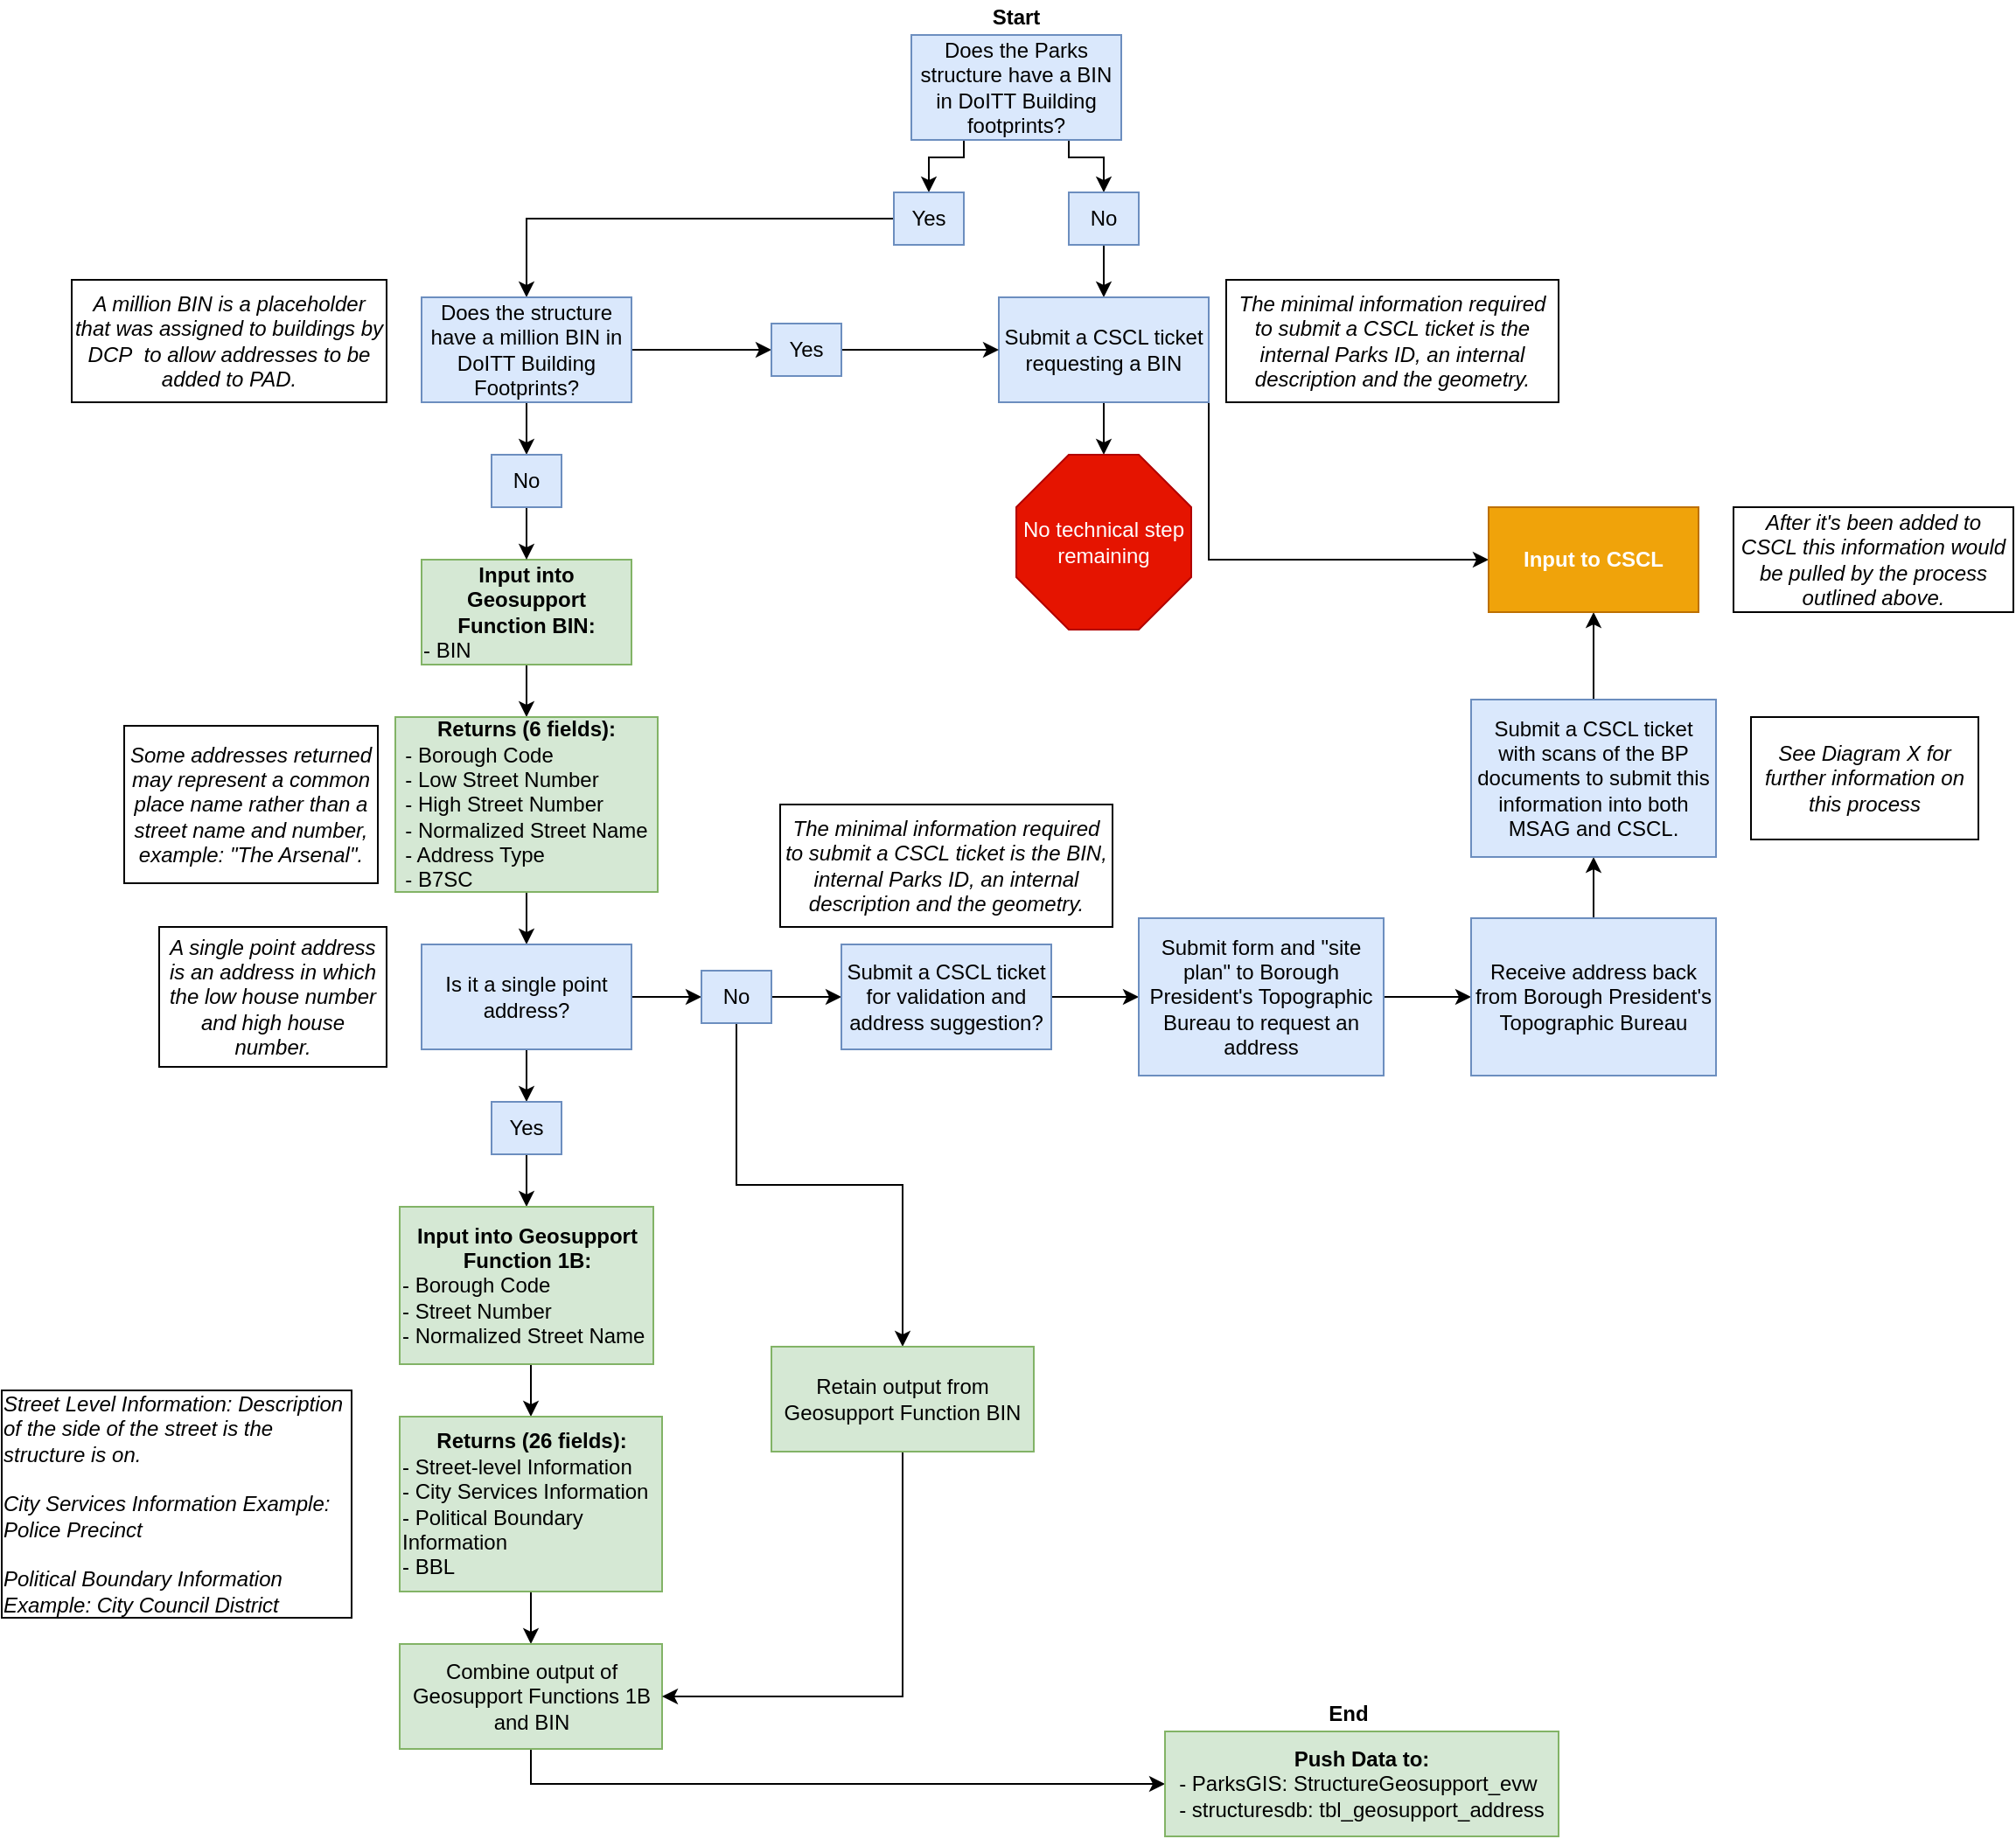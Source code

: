 <mxfile version="13.5.9" type="github">
  <diagram id="P0ZCVF98Ue42GssgXytQ" name="Page-1">
    <mxGraphModel dx="2272" dy="794" grid="1" gridSize="10" guides="1" tooltips="1" connect="1" arrows="1" fold="1" page="1" pageScale="1" pageWidth="850" pageHeight="1100" math="0" shadow="0">
      <root>
        <mxCell id="0" />
        <mxCell id="1" parent="0" />
        <mxCell id="Gs7SRbzFLweDe3SecU4g-5" style="edgeStyle=orthogonalEdgeStyle;rounded=0;orthogonalLoop=1;jettySize=auto;html=1;exitX=0.25;exitY=1;exitDx=0;exitDy=0;entryX=0.5;entryY=0;entryDx=0;entryDy=0;" edge="1" parent="1" source="Gs7SRbzFLweDe3SecU4g-1" target="Gs7SRbzFLweDe3SecU4g-3">
          <mxGeometry relative="1" as="geometry">
            <Array as="points">
              <mxPoint x="310" y="140" />
              <mxPoint x="290" y="140" />
            </Array>
          </mxGeometry>
        </mxCell>
        <mxCell id="Gs7SRbzFLweDe3SecU4g-6" style="edgeStyle=orthogonalEdgeStyle;rounded=0;orthogonalLoop=1;jettySize=auto;html=1;exitX=0.75;exitY=1;exitDx=0;exitDy=0;entryX=0.5;entryY=0;entryDx=0;entryDy=0;" edge="1" parent="1" source="Gs7SRbzFLweDe3SecU4g-1" target="Gs7SRbzFLweDe3SecU4g-4">
          <mxGeometry relative="1" as="geometry">
            <Array as="points">
              <mxPoint x="370" y="140" />
              <mxPoint x="390" y="140" />
            </Array>
          </mxGeometry>
        </mxCell>
        <mxCell id="Gs7SRbzFLweDe3SecU4g-1" value="Does the Parks structure have a BIN in DoITT Building footprints?" style="rounded=0;whiteSpace=wrap;html=1;fillColor=#dae8fc;strokeColor=#6c8ebf;" vertex="1" parent="1">
          <mxGeometry x="280" y="70" width="120" height="60" as="geometry" />
        </mxCell>
        <mxCell id="Gs7SRbzFLweDe3SecU4g-24" style="edgeStyle=orthogonalEdgeStyle;rounded=0;orthogonalLoop=1;jettySize=auto;html=1;exitX=0.5;exitY=1;exitDx=0;exitDy=0;entryX=0.5;entryY=0;entryDx=0;entryDy=0;" edge="1" parent="1" source="Gs7SRbzFLweDe3SecU4g-2" target="Gs7SRbzFLweDe3SecU4g-23">
          <mxGeometry relative="1" as="geometry" />
        </mxCell>
        <mxCell id="Gs7SRbzFLweDe3SecU4g-2" value="&lt;b&gt;Input&amp;nbsp;into Geosupport Function BIN:&lt;br&gt;&lt;div style=&quot;text-align: left&quot;&gt;&lt;span style=&quot;font-weight: normal&quot;&gt;- BIN&lt;/span&gt;&lt;/div&gt;&lt;/b&gt;" style="rounded=0;whiteSpace=wrap;html=1;fillColor=#d5e8d4;strokeColor=#82b366;" vertex="1" parent="1">
          <mxGeometry y="370" width="120" height="60" as="geometry" />
        </mxCell>
        <mxCell id="Gs7SRbzFLweDe3SecU4g-16" style="edgeStyle=orthogonalEdgeStyle;rounded=0;orthogonalLoop=1;jettySize=auto;html=1;exitX=0;exitY=0.5;exitDx=0;exitDy=0;" edge="1" parent="1" source="Gs7SRbzFLweDe3SecU4g-3" target="Gs7SRbzFLweDe3SecU4g-14">
          <mxGeometry relative="1" as="geometry" />
        </mxCell>
        <mxCell id="Gs7SRbzFLweDe3SecU4g-3" value="Yes" style="rounded=0;whiteSpace=wrap;html=1;fillColor=#dae8fc;strokeColor=#6c8ebf;" vertex="1" parent="1">
          <mxGeometry x="270" y="160" width="40" height="30" as="geometry" />
        </mxCell>
        <mxCell id="Gs7SRbzFLweDe3SecU4g-12" style="edgeStyle=orthogonalEdgeStyle;rounded=0;orthogonalLoop=1;jettySize=auto;html=1;exitX=0.5;exitY=1;exitDx=0;exitDy=0;entryX=0.5;entryY=0;entryDx=0;entryDy=0;" edge="1" parent="1" source="Gs7SRbzFLweDe3SecU4g-4" target="Gs7SRbzFLweDe3SecU4g-7">
          <mxGeometry relative="1" as="geometry" />
        </mxCell>
        <mxCell id="Gs7SRbzFLweDe3SecU4g-4" value="No" style="rounded=0;whiteSpace=wrap;html=1;fillColor=#dae8fc;strokeColor=#6c8ebf;" vertex="1" parent="1">
          <mxGeometry x="370" y="160" width="40" height="30" as="geometry" />
        </mxCell>
        <mxCell id="Gs7SRbzFLweDe3SecU4g-13" style="edgeStyle=orthogonalEdgeStyle;rounded=0;orthogonalLoop=1;jettySize=auto;html=1;exitX=0.5;exitY=1;exitDx=0;exitDy=0;entryX=0.5;entryY=0;entryDx=0;entryDy=0;entryPerimeter=0;" edge="1" parent="1" source="Gs7SRbzFLweDe3SecU4g-7" target="Gs7SRbzFLweDe3SecU4g-9">
          <mxGeometry relative="1" as="geometry" />
        </mxCell>
        <mxCell id="Gs7SRbzFLweDe3SecU4g-66" style="edgeStyle=orthogonalEdgeStyle;rounded=0;orthogonalLoop=1;jettySize=auto;html=1;exitX=0.75;exitY=1;exitDx=0;exitDy=0;entryX=0;entryY=0.5;entryDx=0;entryDy=0;" edge="1" parent="1" source="Gs7SRbzFLweDe3SecU4g-7" target="Gs7SRbzFLweDe3SecU4g-64">
          <mxGeometry relative="1" as="geometry">
            <Array as="points">
              <mxPoint x="450" y="280" />
              <mxPoint x="450" y="370" />
            </Array>
          </mxGeometry>
        </mxCell>
        <mxCell id="Gs7SRbzFLweDe3SecU4g-7" value="Submit a CSCL ticket requesting a BIN" style="rounded=0;whiteSpace=wrap;html=1;fillColor=#dae8fc;strokeColor=#6c8ebf;" vertex="1" parent="1">
          <mxGeometry x="330" y="220" width="120" height="60" as="geometry" />
        </mxCell>
        <mxCell id="Gs7SRbzFLweDe3SecU4g-9" value="No technical step remaining" style="whiteSpace=wrap;html=1;shape=mxgraph.basic.octagon2;align=center;verticalAlign=middle;dx=15;fillColor=#e51400;strokeColor=#B20000;fontColor=#ffffff;" vertex="1" parent="1">
          <mxGeometry x="340" y="310" width="100" height="100" as="geometry" />
        </mxCell>
        <mxCell id="Gs7SRbzFLweDe3SecU4g-11" value="&lt;i&gt;The minimal information required to submit a CSCL ticket is the internal Parks ID, an internal description and the geometry.&lt;/i&gt;" style="rounded=0;whiteSpace=wrap;html=1;" vertex="1" parent="1">
          <mxGeometry x="460" y="210" width="190" height="70" as="geometry" />
        </mxCell>
        <mxCell id="Gs7SRbzFLweDe3SecU4g-18" style="edgeStyle=orthogonalEdgeStyle;rounded=0;orthogonalLoop=1;jettySize=auto;html=1;exitX=1;exitY=0.5;exitDx=0;exitDy=0;entryX=0;entryY=0.5;entryDx=0;entryDy=0;" edge="1" parent="1" source="Gs7SRbzFLweDe3SecU4g-14" target="Gs7SRbzFLweDe3SecU4g-17">
          <mxGeometry relative="1" as="geometry" />
        </mxCell>
        <mxCell id="Gs7SRbzFLweDe3SecU4g-21" style="edgeStyle=orthogonalEdgeStyle;rounded=0;orthogonalLoop=1;jettySize=auto;html=1;exitX=0.5;exitY=1;exitDx=0;exitDy=0;entryX=0.5;entryY=0;entryDx=0;entryDy=0;" edge="1" parent="1" source="Gs7SRbzFLweDe3SecU4g-14" target="Gs7SRbzFLweDe3SecU4g-20">
          <mxGeometry relative="1" as="geometry" />
        </mxCell>
        <mxCell id="Gs7SRbzFLweDe3SecU4g-14" value="Does the structure have a million BIN in DoITT Building Footprints?" style="rounded=0;whiteSpace=wrap;html=1;fillColor=#dae8fc;strokeColor=#6c8ebf;" vertex="1" parent="1">
          <mxGeometry y="220" width="120" height="60" as="geometry" />
        </mxCell>
        <mxCell id="Gs7SRbzFLweDe3SecU4g-15" value="&lt;i&gt;A million BIN is a placeholder that was assigned to buildings by DCP&amp;nbsp; to allow addresses to be added to PAD.&lt;/i&gt;" style="rounded=0;whiteSpace=wrap;html=1;" vertex="1" parent="1">
          <mxGeometry x="-200" y="210" width="180" height="70" as="geometry" />
        </mxCell>
        <mxCell id="Gs7SRbzFLweDe3SecU4g-19" style="edgeStyle=orthogonalEdgeStyle;rounded=0;orthogonalLoop=1;jettySize=auto;html=1;exitX=1;exitY=0.5;exitDx=0;exitDy=0;entryX=0;entryY=0.5;entryDx=0;entryDy=0;" edge="1" parent="1" source="Gs7SRbzFLweDe3SecU4g-17" target="Gs7SRbzFLweDe3SecU4g-7">
          <mxGeometry relative="1" as="geometry" />
        </mxCell>
        <mxCell id="Gs7SRbzFLweDe3SecU4g-17" value="Yes" style="rounded=0;whiteSpace=wrap;html=1;fillColor=#dae8fc;strokeColor=#6c8ebf;" vertex="1" parent="1">
          <mxGeometry x="200" y="235" width="40" height="30" as="geometry" />
        </mxCell>
        <mxCell id="Gs7SRbzFLweDe3SecU4g-22" style="edgeStyle=orthogonalEdgeStyle;rounded=0;orthogonalLoop=1;jettySize=auto;html=1;exitX=0.5;exitY=1;exitDx=0;exitDy=0;entryX=0.5;entryY=0;entryDx=0;entryDy=0;" edge="1" parent="1" source="Gs7SRbzFLweDe3SecU4g-20" target="Gs7SRbzFLweDe3SecU4g-2">
          <mxGeometry relative="1" as="geometry" />
        </mxCell>
        <mxCell id="Gs7SRbzFLweDe3SecU4g-20" value="No" style="rounded=0;whiteSpace=wrap;html=1;fillColor=#dae8fc;strokeColor=#6c8ebf;" vertex="1" parent="1">
          <mxGeometry x="40" y="310" width="40" height="30" as="geometry" />
        </mxCell>
        <mxCell id="Gs7SRbzFLweDe3SecU4g-28" style="edgeStyle=orthogonalEdgeStyle;rounded=0;orthogonalLoop=1;jettySize=auto;html=1;exitX=0.5;exitY=1;exitDx=0;exitDy=0;entryX=0.5;entryY=0;entryDx=0;entryDy=0;" edge="1" parent="1" source="Gs7SRbzFLweDe3SecU4g-23" target="Gs7SRbzFLweDe3SecU4g-25">
          <mxGeometry relative="1" as="geometry" />
        </mxCell>
        <mxCell id="Gs7SRbzFLweDe3SecU4g-23" value="&lt;b&gt;Returns (6 fields):&lt;/b&gt;&lt;br&gt;&lt;div style=&quot;text-align: left&quot;&gt;&lt;span&gt;- Borough Code&lt;/span&gt;&lt;/div&gt;&lt;div style=&quot;text-align: left&quot;&gt;&lt;span&gt;- Low Street Number&lt;/span&gt;&lt;/div&gt;&lt;div style=&quot;text-align: left&quot;&gt;&lt;span&gt;- High Street Number&lt;/span&gt;&lt;/div&gt;&lt;div style=&quot;text-align: left&quot;&gt;&lt;span&gt;- Normalized Street Name&lt;/span&gt;&lt;/div&gt;&lt;div style=&quot;text-align: left&quot;&gt;&lt;span&gt;- Address Type&lt;/span&gt;&lt;/div&gt;&lt;div style=&quot;text-align: left&quot;&gt;&lt;span&gt;- B7SC&lt;/span&gt;&lt;/div&gt;" style="rounded=0;whiteSpace=wrap;html=1;fillColor=#d5e8d4;strokeColor=#82b366;" vertex="1" parent="1">
          <mxGeometry x="-15" y="460" width="150" height="100" as="geometry" />
        </mxCell>
        <mxCell id="Gs7SRbzFLweDe3SecU4g-31" style="edgeStyle=orthogonalEdgeStyle;rounded=0;orthogonalLoop=1;jettySize=auto;html=1;exitX=1;exitY=0.5;exitDx=0;exitDy=0;entryX=0;entryY=0.5;entryDx=0;entryDy=0;" edge="1" parent="1" source="Gs7SRbzFLweDe3SecU4g-25" target="Gs7SRbzFLweDe3SecU4g-30">
          <mxGeometry relative="1" as="geometry" />
        </mxCell>
        <mxCell id="Gs7SRbzFLweDe3SecU4g-37" style="edgeStyle=orthogonalEdgeStyle;rounded=0;orthogonalLoop=1;jettySize=auto;html=1;exitX=0.5;exitY=1;exitDx=0;exitDy=0;entryX=0.5;entryY=0;entryDx=0;entryDy=0;" edge="1" parent="1" source="Gs7SRbzFLweDe3SecU4g-25" target="Gs7SRbzFLweDe3SecU4g-29">
          <mxGeometry relative="1" as="geometry" />
        </mxCell>
        <mxCell id="Gs7SRbzFLweDe3SecU4g-25" value="Is it a single point address?" style="rounded=0;whiteSpace=wrap;html=1;fillColor=#dae8fc;strokeColor=#6c8ebf;" vertex="1" parent="1">
          <mxGeometry y="590" width="120" height="60" as="geometry" />
        </mxCell>
        <mxCell id="Gs7SRbzFLweDe3SecU4g-27" value="&lt;i&gt;A single point address is an address in which the low house number and high house number.&lt;/i&gt;" style="rounded=0;whiteSpace=wrap;html=1;" vertex="1" parent="1">
          <mxGeometry x="-150" y="580" width="130" height="80" as="geometry" />
        </mxCell>
        <mxCell id="Gs7SRbzFLweDe3SecU4g-40" style="edgeStyle=orthogonalEdgeStyle;rounded=0;orthogonalLoop=1;jettySize=auto;html=1;exitX=0.5;exitY=1;exitDx=0;exitDy=0;entryX=0.5;entryY=0;entryDx=0;entryDy=0;" edge="1" parent="1" source="Gs7SRbzFLweDe3SecU4g-29" target="Gs7SRbzFLweDe3SecU4g-39">
          <mxGeometry relative="1" as="geometry" />
        </mxCell>
        <mxCell id="Gs7SRbzFLweDe3SecU4g-29" value="Yes" style="rounded=0;whiteSpace=wrap;html=1;fillColor=#dae8fc;strokeColor=#6c8ebf;" vertex="1" parent="1">
          <mxGeometry x="40" y="680" width="40" height="30" as="geometry" />
        </mxCell>
        <mxCell id="Gs7SRbzFLweDe3SecU4g-34" style="edgeStyle=orthogonalEdgeStyle;rounded=0;orthogonalLoop=1;jettySize=auto;html=1;exitX=1;exitY=0.5;exitDx=0;exitDy=0;entryX=0;entryY=0.5;entryDx=0;entryDy=0;" edge="1" parent="1" source="Gs7SRbzFLweDe3SecU4g-30" target="Gs7SRbzFLweDe3SecU4g-33">
          <mxGeometry relative="1" as="geometry" />
        </mxCell>
        <mxCell id="Gs7SRbzFLweDe3SecU4g-51" style="edgeStyle=orthogonalEdgeStyle;rounded=0;orthogonalLoop=1;jettySize=auto;html=1;exitX=0.5;exitY=1;exitDx=0;exitDy=0;entryX=0.5;entryY=0;entryDx=0;entryDy=0;" edge="1" parent="1" source="Gs7SRbzFLweDe3SecU4g-30" target="Gs7SRbzFLweDe3SecU4g-50">
          <mxGeometry relative="1" as="geometry" />
        </mxCell>
        <mxCell id="Gs7SRbzFLweDe3SecU4g-30" value="No" style="rounded=0;whiteSpace=wrap;html=1;fillColor=#dae8fc;strokeColor=#6c8ebf;" vertex="1" parent="1">
          <mxGeometry x="160" y="605" width="40" height="30" as="geometry" />
        </mxCell>
        <mxCell id="Gs7SRbzFLweDe3SecU4g-36" style="edgeStyle=orthogonalEdgeStyle;rounded=0;orthogonalLoop=1;jettySize=auto;html=1;exitX=1;exitY=0.5;exitDx=0;exitDy=0;entryX=0;entryY=0.5;entryDx=0;entryDy=0;" edge="1" parent="1" source="Gs7SRbzFLweDe3SecU4g-33" target="Gs7SRbzFLweDe3SecU4g-35">
          <mxGeometry relative="1" as="geometry" />
        </mxCell>
        <mxCell id="Gs7SRbzFLweDe3SecU4g-33" value="Submit a CSCL ticket for validation and address suggestion?" style="rounded=0;whiteSpace=wrap;html=1;fillColor=#dae8fc;strokeColor=#6c8ebf;" vertex="1" parent="1">
          <mxGeometry x="240" y="590" width="120" height="60" as="geometry" />
        </mxCell>
        <mxCell id="Gs7SRbzFLweDe3SecU4g-60" style="edgeStyle=orthogonalEdgeStyle;rounded=0;orthogonalLoop=1;jettySize=auto;html=1;exitX=1;exitY=0.5;exitDx=0;exitDy=0;entryX=0;entryY=0.5;entryDx=0;entryDy=0;" edge="1" parent="1" source="Gs7SRbzFLweDe3SecU4g-35" target="Gs7SRbzFLweDe3SecU4g-58">
          <mxGeometry relative="1" as="geometry" />
        </mxCell>
        <mxCell id="Gs7SRbzFLweDe3SecU4g-35" value="Submit form and &quot;site plan&quot; to Borough President&#39;s Topographic Bureau to request an address" style="rounded=0;whiteSpace=wrap;html=1;fillColor=#dae8fc;strokeColor=#6c8ebf;" vertex="1" parent="1">
          <mxGeometry x="410" y="575" width="140" height="90" as="geometry" />
        </mxCell>
        <mxCell id="Gs7SRbzFLweDe3SecU4g-42" style="edgeStyle=orthogonalEdgeStyle;rounded=0;orthogonalLoop=1;jettySize=auto;html=1;exitX=0.5;exitY=1;exitDx=0;exitDy=0;entryX=0.5;entryY=0;entryDx=0;entryDy=0;" edge="1" parent="1" source="Gs7SRbzFLweDe3SecU4g-39" target="Gs7SRbzFLweDe3SecU4g-41">
          <mxGeometry relative="1" as="geometry" />
        </mxCell>
        <mxCell id="Gs7SRbzFLweDe3SecU4g-39" value="&lt;b&gt;Input&amp;nbsp;into Geosupport Function 1B:&lt;br&gt;&lt;div style=&quot;text-align: left&quot;&gt;&lt;span style=&quot;font-weight: normal&quot;&gt;- Borough Code&lt;/span&gt;&lt;/div&gt;&lt;/b&gt;&lt;div style=&quot;text-align: left&quot;&gt;&lt;span&gt;- Street Number&amp;nbsp;&lt;/span&gt;&lt;/div&gt;&lt;div style=&quot;text-align: left&quot;&gt;&lt;span&gt;- Normalized Street Name&amp;nbsp;&lt;/span&gt;&lt;/div&gt;" style="rounded=0;whiteSpace=wrap;html=1;fillColor=#d5e8d4;strokeColor=#82b366;" vertex="1" parent="1">
          <mxGeometry x="-12.5" y="740" width="145" height="90" as="geometry" />
        </mxCell>
        <mxCell id="Gs7SRbzFLweDe3SecU4g-45" style="edgeStyle=orthogonalEdgeStyle;rounded=0;orthogonalLoop=1;jettySize=auto;html=1;exitX=0.5;exitY=1;exitDx=0;exitDy=0;entryX=0.5;entryY=0;entryDx=0;entryDy=0;" edge="1" parent="1" source="Gs7SRbzFLweDe3SecU4g-41" target="Gs7SRbzFLweDe3SecU4g-44">
          <mxGeometry relative="1" as="geometry" />
        </mxCell>
        <mxCell id="Gs7SRbzFLweDe3SecU4g-41" value="&lt;b&gt;Returns (26 fields):&lt;/b&gt;&lt;br&gt;&lt;div style=&quot;text-align: left&quot;&gt;- Street-level Information&lt;/div&gt;&lt;div style=&quot;text-align: left&quot;&gt;&lt;span&gt;- City Services Information&lt;/span&gt;&lt;/div&gt;&lt;div style=&quot;text-align: left&quot;&gt;&lt;span&gt;- Political Boundary Information&lt;/span&gt;&lt;/div&gt;&lt;div style=&quot;text-align: left&quot;&gt;&lt;span&gt;- BBL&lt;/span&gt;&lt;/div&gt;" style="rounded=0;whiteSpace=wrap;html=1;fillColor=#d5e8d4;strokeColor=#82b366;" vertex="1" parent="1">
          <mxGeometry x="-12.5" y="860" width="150" height="100" as="geometry" />
        </mxCell>
        <mxCell id="Gs7SRbzFLweDe3SecU4g-43" value="&lt;div style=&quot;text-align: left&quot;&gt;&lt;i&gt;Street Level Information: Description of the side of the street is the structure is on.&lt;/i&gt;&lt;/div&gt;&lt;div style=&quot;text-align: left&quot;&gt;&lt;i&gt;&lt;br&gt;&lt;/i&gt;&lt;/div&gt;&lt;i&gt;&lt;div style=&quot;text-align: left&quot;&gt;&lt;i&gt;City Services Information Example: Police Precinct&lt;/i&gt;&lt;/div&gt;&lt;div style=&quot;text-align: left&quot;&gt;&lt;i&gt;&lt;br&gt;&lt;/i&gt;&lt;/div&gt;&lt;div style=&quot;text-align: left&quot;&gt;&lt;i&gt;Political Boundary Information Example: City Council District&lt;/i&gt;&lt;/div&gt;&lt;/i&gt;" style="rounded=0;whiteSpace=wrap;html=1;" vertex="1" parent="1">
          <mxGeometry x="-240" y="845" width="200" height="130" as="geometry" />
        </mxCell>
        <mxCell id="Gs7SRbzFLweDe3SecU4g-53" style="edgeStyle=orthogonalEdgeStyle;rounded=0;orthogonalLoop=1;jettySize=auto;html=1;exitX=0.5;exitY=1;exitDx=0;exitDy=0;entryX=0;entryY=0.5;entryDx=0;entryDy=0;" edge="1" parent="1" source="Gs7SRbzFLweDe3SecU4g-44" target="Gs7SRbzFLweDe3SecU4g-47">
          <mxGeometry relative="1" as="geometry" />
        </mxCell>
        <mxCell id="Gs7SRbzFLweDe3SecU4g-44" value="Combine output of Geosupport Functions 1B and BIN" style="rounded=0;whiteSpace=wrap;html=1;fillColor=#d5e8d4;strokeColor=#82b366;" vertex="1" parent="1">
          <mxGeometry x="-12.5" y="990" width="150" height="60" as="geometry" />
        </mxCell>
        <mxCell id="Gs7SRbzFLweDe3SecU4g-47" value="&lt;b&gt;Push Data to:&lt;/b&gt;&lt;br&gt;&lt;div style=&quot;text-align: left&quot;&gt;&lt;span&gt;- ParksGIS: StructureGeosupport_evw&lt;/span&gt;&lt;/div&gt;&lt;div style=&quot;text-align: left&quot;&gt;&lt;span&gt;- structuresdb: tbl_geosupport_address&lt;/span&gt;&lt;/div&gt;" style="rounded=0;whiteSpace=wrap;html=1;fillColor=#d5e8d4;strokeColor=#82b366;" vertex="1" parent="1">
          <mxGeometry x="425" y="1040" width="225" height="60" as="geometry" />
        </mxCell>
        <mxCell id="Gs7SRbzFLweDe3SecU4g-52" style="edgeStyle=orthogonalEdgeStyle;rounded=0;orthogonalLoop=1;jettySize=auto;html=1;exitX=0.5;exitY=1;exitDx=0;exitDy=0;entryX=1;entryY=0.5;entryDx=0;entryDy=0;" edge="1" parent="1" source="Gs7SRbzFLweDe3SecU4g-50" target="Gs7SRbzFLweDe3SecU4g-44">
          <mxGeometry relative="1" as="geometry" />
        </mxCell>
        <mxCell id="Gs7SRbzFLweDe3SecU4g-50" value="Retain output from Geosupport Function BIN" style="rounded=0;whiteSpace=wrap;html=1;fillColor=#d5e8d4;strokeColor=#82b366;" vertex="1" parent="1">
          <mxGeometry x="200" y="820" width="150" height="60" as="geometry" />
        </mxCell>
        <mxCell id="Gs7SRbzFLweDe3SecU4g-55" value="&lt;b&gt;End&lt;/b&gt;" style="text;html=1;strokeColor=none;fillColor=none;align=center;verticalAlign=middle;whiteSpace=wrap;rounded=0;" vertex="1" parent="1">
          <mxGeometry x="510" y="1020" width="40" height="20" as="geometry" />
        </mxCell>
        <mxCell id="Gs7SRbzFLweDe3SecU4g-56" value="&lt;b&gt;Start&lt;/b&gt;" style="text;html=1;strokeColor=none;fillColor=none;align=center;verticalAlign=middle;whiteSpace=wrap;rounded=0;" vertex="1" parent="1">
          <mxGeometry x="320" y="50" width="40" height="20" as="geometry" />
        </mxCell>
        <mxCell id="Gs7SRbzFLweDe3SecU4g-57" value="&lt;i&gt;The minimal information required to submit a CSCL ticket is the BIN, internal Parks ID, an internal description and the geometry.&lt;/i&gt;" style="rounded=0;whiteSpace=wrap;html=1;" vertex="1" parent="1">
          <mxGeometry x="205" y="510" width="190" height="70" as="geometry" />
        </mxCell>
        <mxCell id="Gs7SRbzFLweDe3SecU4g-62" style="edgeStyle=orthogonalEdgeStyle;rounded=0;orthogonalLoop=1;jettySize=auto;html=1;exitX=0.5;exitY=0;exitDx=0;exitDy=0;entryX=0.5;entryY=1;entryDx=0;entryDy=0;" edge="1" parent="1" source="Gs7SRbzFLweDe3SecU4g-58" target="Gs7SRbzFLweDe3SecU4g-59">
          <mxGeometry relative="1" as="geometry" />
        </mxCell>
        <mxCell id="Gs7SRbzFLweDe3SecU4g-58" value="Receive address back from Borough President&#39;s Topographic Bureau" style="rounded=0;whiteSpace=wrap;html=1;fillColor=#dae8fc;strokeColor=#6c8ebf;" vertex="1" parent="1">
          <mxGeometry x="600" y="575" width="140" height="90" as="geometry" />
        </mxCell>
        <mxCell id="Gs7SRbzFLweDe3SecU4g-65" style="edgeStyle=orthogonalEdgeStyle;rounded=0;orthogonalLoop=1;jettySize=auto;html=1;exitX=0.5;exitY=0;exitDx=0;exitDy=0;entryX=0.5;entryY=1;entryDx=0;entryDy=0;" edge="1" parent="1" source="Gs7SRbzFLweDe3SecU4g-59" target="Gs7SRbzFLweDe3SecU4g-64">
          <mxGeometry relative="1" as="geometry" />
        </mxCell>
        <mxCell id="Gs7SRbzFLweDe3SecU4g-59" value="Submit a CSCL ticket with scans of the BP documents to submit this information into both MSAG and CSCL." style="rounded=0;whiteSpace=wrap;html=1;fillColor=#dae8fc;strokeColor=#6c8ebf;" vertex="1" parent="1">
          <mxGeometry x="600" y="450" width="140" height="90" as="geometry" />
        </mxCell>
        <mxCell id="Gs7SRbzFLweDe3SecU4g-63" value="&lt;i&gt;See Diagram X for further information on this process&lt;/i&gt;" style="rounded=0;whiteSpace=wrap;html=1;" vertex="1" parent="1">
          <mxGeometry x="760" y="460" width="130" height="70" as="geometry" />
        </mxCell>
        <mxCell id="Gs7SRbzFLweDe3SecU4g-64" value="&lt;b&gt;Input&amp;nbsp;to CSCL&lt;br&gt;&lt;/b&gt;" style="rounded=0;whiteSpace=wrap;html=1;fillColor=#f0a30a;strokeColor=#BD7000;fontColor=#ffffff;" vertex="1" parent="1">
          <mxGeometry x="610" y="340" width="120" height="60" as="geometry" />
        </mxCell>
        <mxCell id="Gs7SRbzFLweDe3SecU4g-68" value="&lt;i&gt;After it&#39;s been added to CSCL this information would be pulled by the process outlined above.&lt;/i&gt;" style="rounded=0;whiteSpace=wrap;html=1;" vertex="1" parent="1">
          <mxGeometry x="750" y="340" width="160" height="60" as="geometry" />
        </mxCell>
        <mxCell id="Gs7SRbzFLweDe3SecU4g-69" value="&lt;i&gt;Some addresses returned may represent a common place name rather than a street name and number, example: &quot;The Arsenal&quot;.&lt;/i&gt;" style="rounded=0;whiteSpace=wrap;html=1;" vertex="1" parent="1">
          <mxGeometry x="-170" y="465" width="145" height="90" as="geometry" />
        </mxCell>
      </root>
    </mxGraphModel>
  </diagram>
</mxfile>

